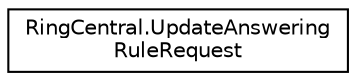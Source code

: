 digraph "Graphical Class Hierarchy"
{
 // LATEX_PDF_SIZE
  edge [fontname="Helvetica",fontsize="10",labelfontname="Helvetica",labelfontsize="10"];
  node [fontname="Helvetica",fontsize="10",shape=record];
  rankdir="LR";
  Node0 [label="RingCentral.UpdateAnswering\lRuleRequest",height=0.2,width=0.4,color="black", fillcolor="white", style="filled",URL="$classRingCentral_1_1UpdateAnsweringRuleRequest.html",tooltip=" "];
}
